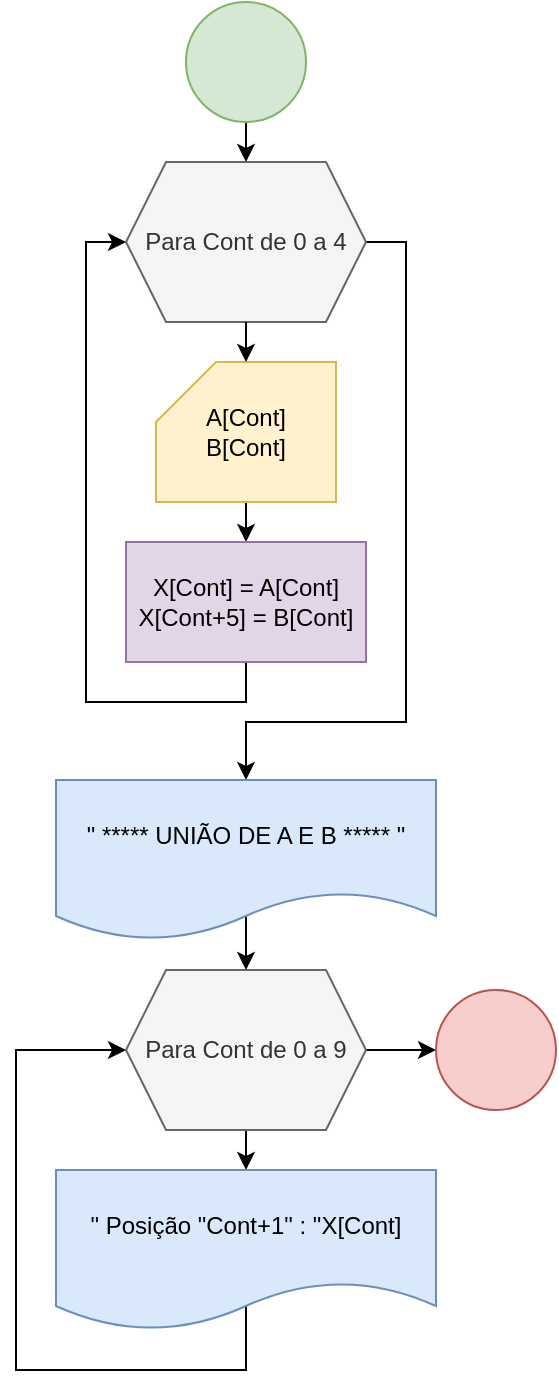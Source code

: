 <mxfile version="24.7.16">
  <diagram id="7jzPsQJwcqlsQzRGnlxg" name="Página-1">
    <mxGraphModel dx="388" dy="496" grid="1" gridSize="10" guides="1" tooltips="1" connect="1" arrows="1" fold="1" page="1" pageScale="1" pageWidth="827" pageHeight="1169" math="0" shadow="0">
      <root>
        <mxCell id="0" />
        <mxCell id="1" parent="0" />
        <mxCell id="jsqgV44sP_Be9pG4HtVX-4" style="edgeStyle=orthogonalEdgeStyle;rounded=0;orthogonalLoop=1;jettySize=auto;html=1;exitX=0.5;exitY=1;exitDx=0;exitDy=0;entryX=0.5;entryY=0;entryDx=0;entryDy=0;" edge="1" parent="1" source="jsqgV44sP_Be9pG4HtVX-1" target="jsqgV44sP_Be9pG4HtVX-2">
          <mxGeometry relative="1" as="geometry" />
        </mxCell>
        <mxCell id="jsqgV44sP_Be9pG4HtVX-1" value="" style="ellipse;whiteSpace=wrap;html=1;aspect=fixed;fillColor=#d5e8d4;strokeColor=#82b366;" vertex="1" parent="1">
          <mxGeometry x="380" y="30" width="60" height="60" as="geometry" />
        </mxCell>
        <mxCell id="jsqgV44sP_Be9pG4HtVX-28" style="edgeStyle=orthogonalEdgeStyle;rounded=0;orthogonalLoop=1;jettySize=auto;html=1;exitX=1;exitY=0.5;exitDx=0;exitDy=0;entryX=0.5;entryY=0;entryDx=0;entryDy=0;" edge="1" parent="1" source="jsqgV44sP_Be9pG4HtVX-2" target="jsqgV44sP_Be9pG4HtVX-15">
          <mxGeometry relative="1" as="geometry">
            <Array as="points">
              <mxPoint x="490" y="150" />
              <mxPoint x="490" y="390" />
              <mxPoint x="410" y="390" />
            </Array>
          </mxGeometry>
        </mxCell>
        <mxCell id="jsqgV44sP_Be9pG4HtVX-2" value="Para Cont de 0 a 4" style="shape=hexagon;perimeter=hexagonPerimeter2;whiteSpace=wrap;html=1;fixedSize=1;fillColor=#f5f5f5;fontColor=#333333;strokeColor=#666666;" vertex="1" parent="1">
          <mxGeometry x="350" y="110" width="120" height="80" as="geometry" />
        </mxCell>
        <mxCell id="jsqgV44sP_Be9pG4HtVX-23" style="edgeStyle=orthogonalEdgeStyle;rounded=0;orthogonalLoop=1;jettySize=auto;html=1;exitX=0.5;exitY=1;exitDx=0;exitDy=0;exitPerimeter=0;entryX=0.5;entryY=0;entryDx=0;entryDy=0;" edge="1" parent="1" source="jsqgV44sP_Be9pG4HtVX-3" target="jsqgV44sP_Be9pG4HtVX-10">
          <mxGeometry relative="1" as="geometry" />
        </mxCell>
        <mxCell id="jsqgV44sP_Be9pG4HtVX-3" value="A[Cont]&lt;div&gt;B[Cont]&lt;/div&gt;" style="shape=card;whiteSpace=wrap;html=1;fillColor=#fff2cc;strokeColor=#d6b656;" vertex="1" parent="1">
          <mxGeometry x="365" y="210" width="90" height="70" as="geometry" />
        </mxCell>
        <mxCell id="jsqgV44sP_Be9pG4HtVX-5" style="edgeStyle=orthogonalEdgeStyle;rounded=0;orthogonalLoop=1;jettySize=auto;html=1;exitX=0.5;exitY=1;exitDx=0;exitDy=0;entryX=0.5;entryY=0;entryDx=0;entryDy=0;entryPerimeter=0;" edge="1" parent="1" source="jsqgV44sP_Be9pG4HtVX-2" target="jsqgV44sP_Be9pG4HtVX-3">
          <mxGeometry relative="1" as="geometry" />
        </mxCell>
        <mxCell id="jsqgV44sP_Be9pG4HtVX-27" style="edgeStyle=orthogonalEdgeStyle;rounded=0;orthogonalLoop=1;jettySize=auto;html=1;exitX=0.5;exitY=1;exitDx=0;exitDy=0;entryX=0;entryY=0.5;entryDx=0;entryDy=0;" edge="1" parent="1" source="jsqgV44sP_Be9pG4HtVX-10" target="jsqgV44sP_Be9pG4HtVX-2">
          <mxGeometry relative="1" as="geometry" />
        </mxCell>
        <mxCell id="jsqgV44sP_Be9pG4HtVX-10" value="X[Cont] = A[Cont]&lt;div&gt;X[Cont+5] = B[Cont]&lt;/div&gt;" style="rounded=0;whiteSpace=wrap;html=1;fillColor=#e1d5e7;strokeColor=#9673a6;" vertex="1" parent="1">
          <mxGeometry x="350" y="300" width="120" height="60" as="geometry" />
        </mxCell>
        <mxCell id="jsqgV44sP_Be9pG4HtVX-19" style="edgeStyle=orthogonalEdgeStyle;rounded=0;orthogonalLoop=1;jettySize=auto;html=1;exitX=0.5;exitY=1;exitDx=0;exitDy=0;entryX=0.5;entryY=0;entryDx=0;entryDy=0;" edge="1" parent="1" source="jsqgV44sP_Be9pG4HtVX-13" target="jsqgV44sP_Be9pG4HtVX-18">
          <mxGeometry relative="1" as="geometry" />
        </mxCell>
        <mxCell id="jsqgV44sP_Be9pG4HtVX-22" style="edgeStyle=orthogonalEdgeStyle;rounded=0;orthogonalLoop=1;jettySize=auto;html=1;exitX=1;exitY=0.5;exitDx=0;exitDy=0;entryX=0;entryY=0.5;entryDx=0;entryDy=0;" edge="1" parent="1" source="jsqgV44sP_Be9pG4HtVX-13" target="jsqgV44sP_Be9pG4HtVX-21">
          <mxGeometry relative="1" as="geometry" />
        </mxCell>
        <mxCell id="jsqgV44sP_Be9pG4HtVX-13" value="Para Cont de 0 a 9" style="shape=hexagon;perimeter=hexagonPerimeter2;whiteSpace=wrap;html=1;fixedSize=1;fillColor=#f5f5f5;fontColor=#333333;strokeColor=#666666;" vertex="1" parent="1">
          <mxGeometry x="350" y="514" width="120" height="80" as="geometry" />
        </mxCell>
        <mxCell id="jsqgV44sP_Be9pG4HtVX-17" style="edgeStyle=orthogonalEdgeStyle;rounded=0;orthogonalLoop=1;jettySize=auto;html=1;exitX=0.5;exitY=0;exitDx=0;exitDy=0;entryX=0.5;entryY=0;entryDx=0;entryDy=0;" edge="1" parent="1" source="jsqgV44sP_Be9pG4HtVX-15" target="jsqgV44sP_Be9pG4HtVX-13">
          <mxGeometry relative="1" as="geometry">
            <Array as="points">
              <mxPoint x="410" y="454" />
              <mxPoint x="410" y="454" />
            </Array>
          </mxGeometry>
        </mxCell>
        <mxCell id="jsqgV44sP_Be9pG4HtVX-15" value="&quot; ***** UNIÃO DE A E B ***** &quot;" style="shape=document;whiteSpace=wrap;html=1;boundedLbl=1;fillColor=#dae8fc;strokeColor=#6c8ebf;" vertex="1" parent="1">
          <mxGeometry x="315" y="419" width="190" height="80" as="geometry" />
        </mxCell>
        <mxCell id="jsqgV44sP_Be9pG4HtVX-20" style="edgeStyle=orthogonalEdgeStyle;rounded=0;orthogonalLoop=1;jettySize=auto;html=1;exitX=0.5;exitY=0;exitDx=0;exitDy=0;entryX=0;entryY=0.5;entryDx=0;entryDy=0;" edge="1" parent="1" source="jsqgV44sP_Be9pG4HtVX-18" target="jsqgV44sP_Be9pG4HtVX-13">
          <mxGeometry relative="1" as="geometry">
            <Array as="points">
              <mxPoint x="410" y="714" />
              <mxPoint x="295" y="714" />
              <mxPoint x="295" y="554" />
            </Array>
          </mxGeometry>
        </mxCell>
        <mxCell id="jsqgV44sP_Be9pG4HtVX-18" value="&quot; Posição &quot;Cont+1&quot; : &quot;X[Cont]" style="shape=document;whiteSpace=wrap;html=1;boundedLbl=1;fillColor=#dae8fc;strokeColor=#6c8ebf;" vertex="1" parent="1">
          <mxGeometry x="315" y="614" width="190" height="80" as="geometry" />
        </mxCell>
        <mxCell id="jsqgV44sP_Be9pG4HtVX-21" value="" style="ellipse;whiteSpace=wrap;html=1;aspect=fixed;fillColor=#f8cecc;strokeColor=#b85450;" vertex="1" parent="1">
          <mxGeometry x="505" y="524" width="60" height="60" as="geometry" />
        </mxCell>
      </root>
    </mxGraphModel>
  </diagram>
</mxfile>
